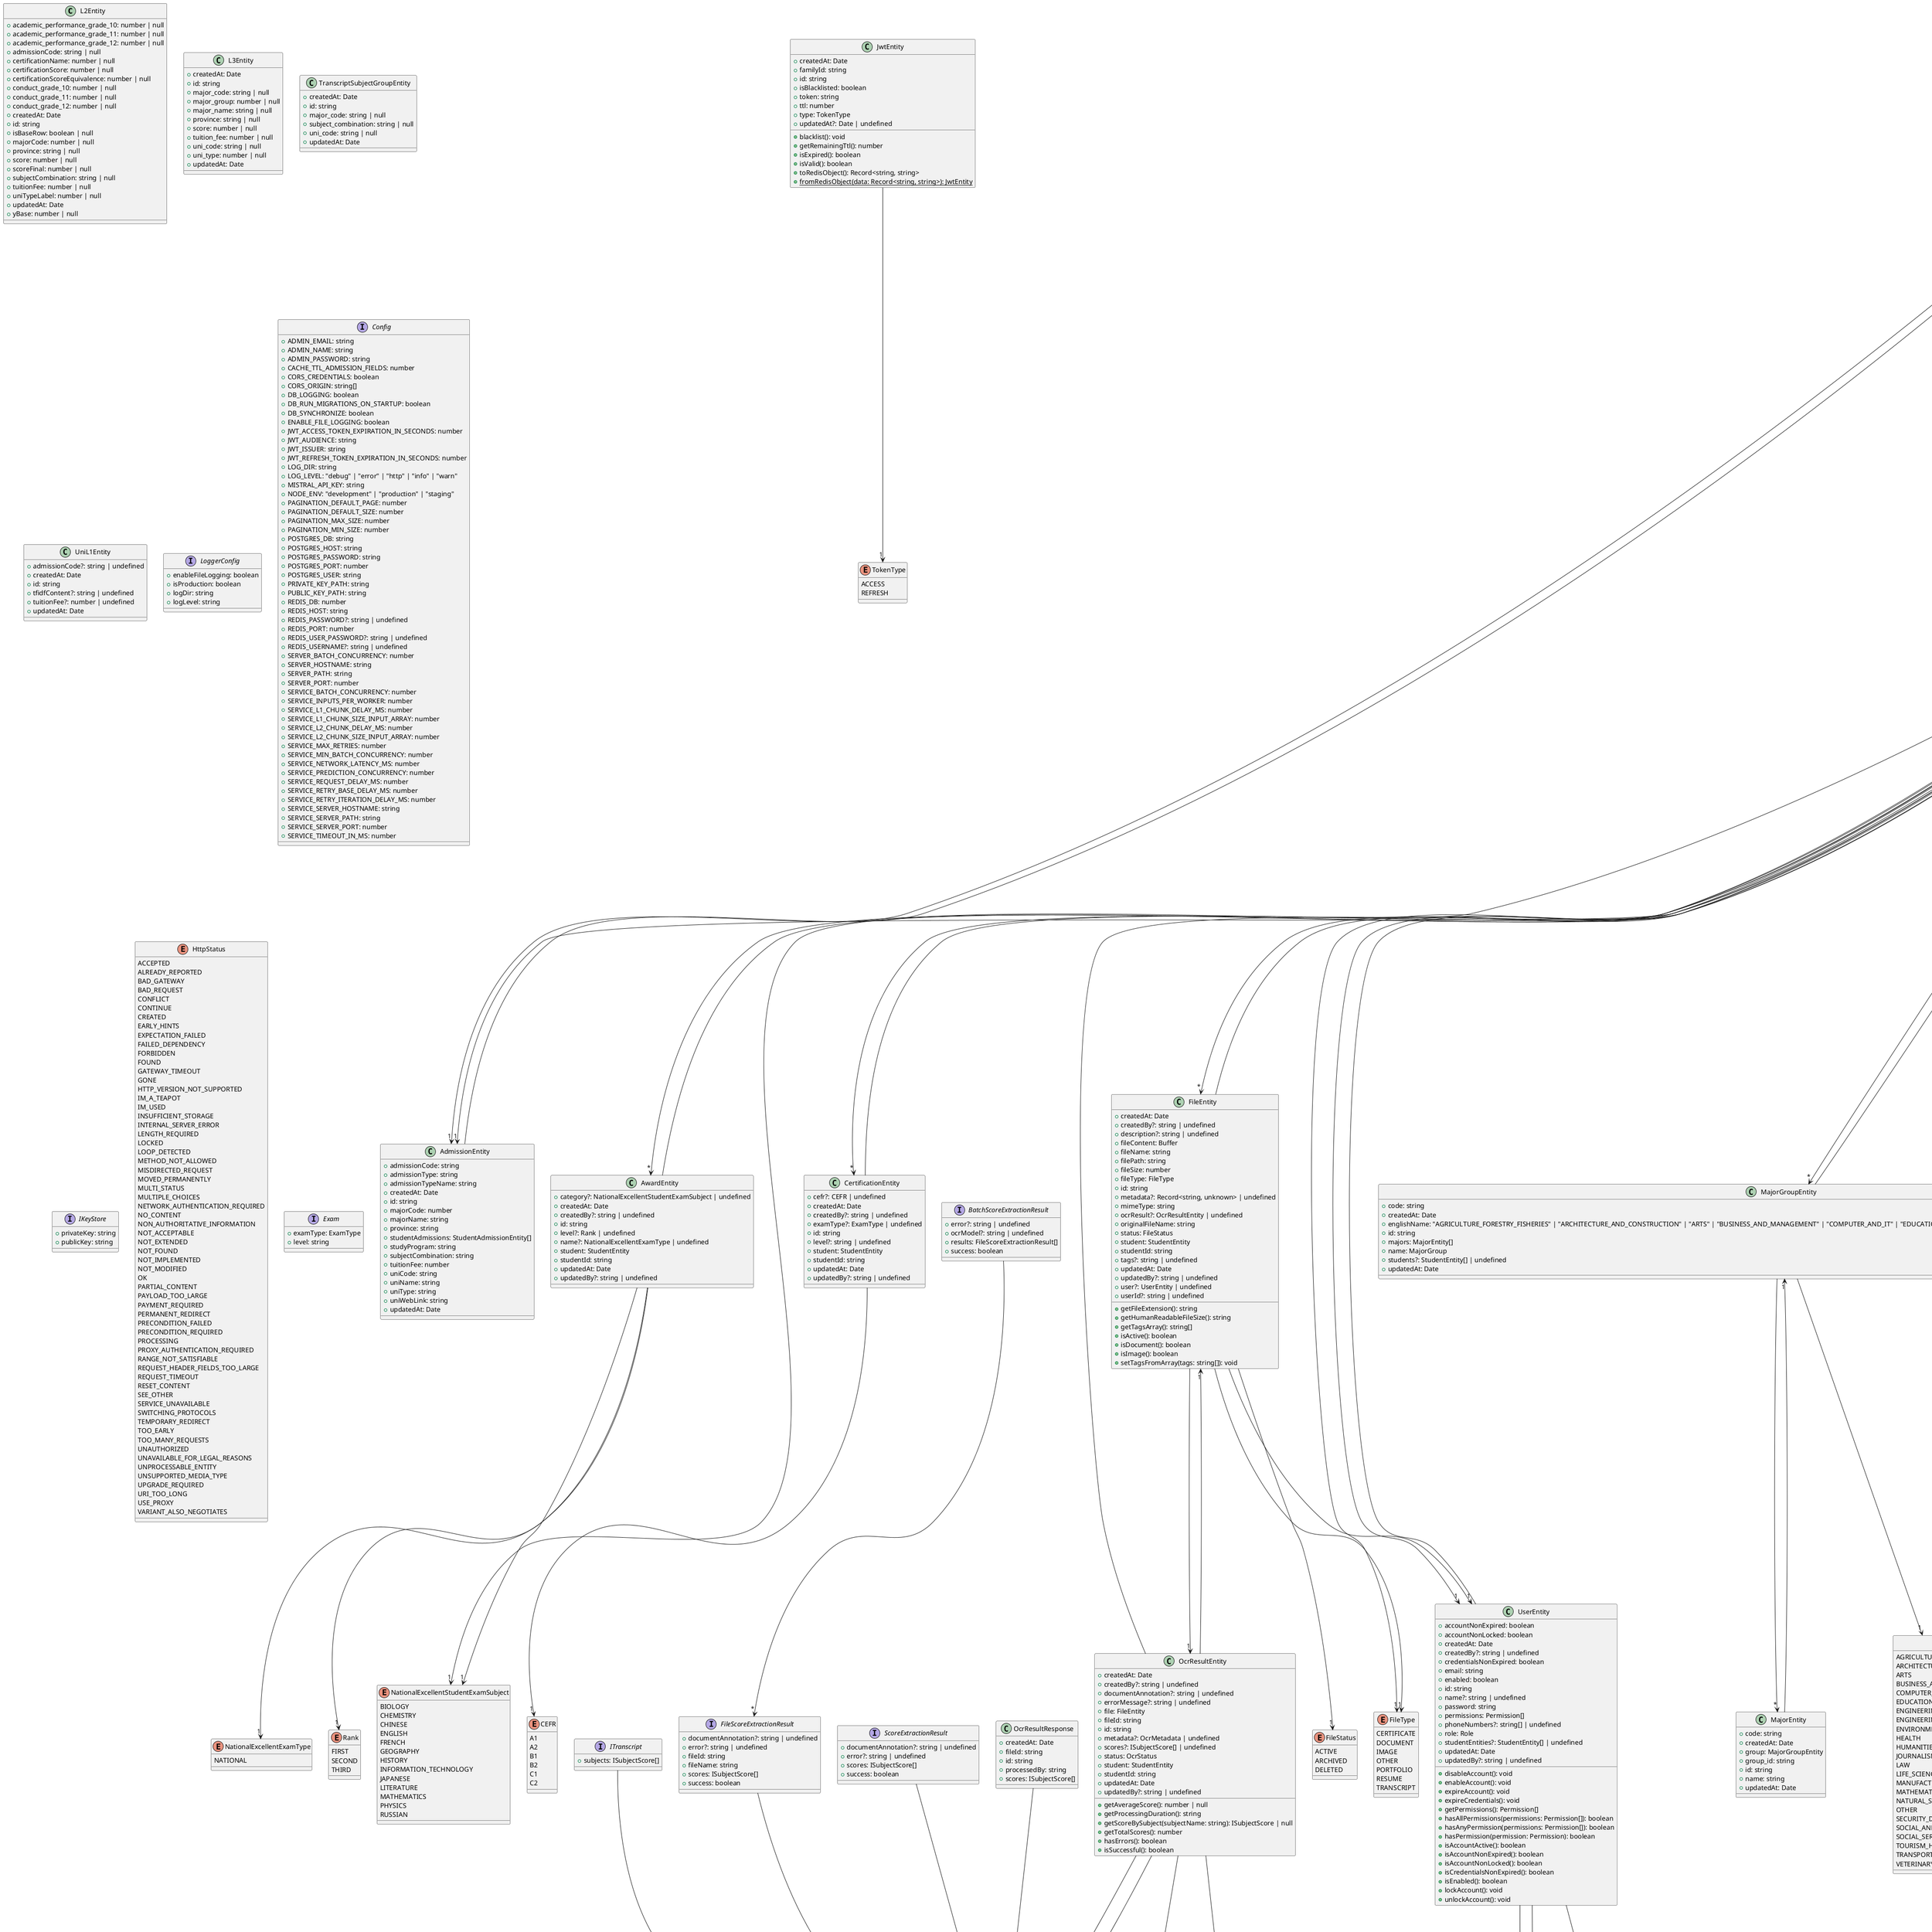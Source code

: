 @startuml
class L2Entity {
    +academic_performance_grade_10: number | null
    +academic_performance_grade_11: number | null
    +academic_performance_grade_12: number | null
    +admissionCode: string | null
    +certificationName: number | null
    +certificationScore: number | null
    +certificationScoreEquivalence: number | null
    +conduct_grade_10: number | null
    +conduct_grade_11: number | null
    +conduct_grade_12: number | null
    +createdAt: Date
    +id: string
    +isBaseRow: boolean | null
    +majorCode: number | null
    +province: string | null
    +score: number | null
    +scoreFinal: number | null
    +subjectCombination: string | null
    +tuitionFee: number | null
    +uniTypeLabel: number | null
    +updatedAt: Date
    +yBase: number | null
}
class L3Entity {
    +createdAt: Date
    +id: string
    +major_code: string | null
    +major_group: number | null
    +major_name: string | null
    +province: string | null
    +score: number | null
    +tuition_fee: number | null
    +uni_code: string | null
    +uni_type: number | null
    +updatedAt: Date
}
class TranscriptSubjectGroupEntity {
    +createdAt: Date
    +id: string
    +major_code: string | null
    +subject_combination: string | null
    +uni_code: string | null
    +updatedAt: Date
}
class UniL1Entity {
    +admissionCode?: string | undefined
    +createdAt: Date
    +id: string
    +tfidfContent?: string | undefined
    +tuitionFee?: number | undefined
    +updatedAt: Date
}
interface LoggerConfig {
    +enableFileLogging: boolean
    +isProduction: boolean
    +logDir: string
    +logLevel: string
}
interface Config {
    +ADMIN_EMAIL: string
    +ADMIN_NAME: string
    +ADMIN_PASSWORD: string
    +CACHE_TTL_ADMISSION_FIELDS: number
    +CORS_CREDENTIALS: boolean
    +CORS_ORIGIN: string[]
    +DB_LOGGING: boolean
    +DB_RUN_MIGRATIONS_ON_STARTUP: boolean
    +DB_SYNCHRONIZE: boolean
    +ENABLE_FILE_LOGGING: boolean
    +JWT_ACCESS_TOKEN_EXPIRATION_IN_SECONDS: number
    +JWT_AUDIENCE: string
    +JWT_ISSUER: string
    +JWT_REFRESH_TOKEN_EXPIRATION_IN_SECONDS: number
    +LOG_DIR: string
    +LOG_LEVEL: "debug" | "error" | "http" | "info" | "warn"
    +MISTRAL_API_KEY: string
    +NODE_ENV: "development" | "production" | "staging"
    +PAGINATION_DEFAULT_PAGE: number
    +PAGINATION_DEFAULT_SIZE: number
    +PAGINATION_MAX_SIZE: number
    +PAGINATION_MIN_SIZE: number
    +POSTGRES_DB: string
    +POSTGRES_HOST: string
    +POSTGRES_PASSWORD: string
    +POSTGRES_PORT: number
    +POSTGRES_USER: string
    +PRIVATE_KEY_PATH: string
    +PUBLIC_KEY_PATH: string
    +REDIS_DB: number
    +REDIS_HOST: string
    +REDIS_PASSWORD?: string | undefined
    +REDIS_PORT: number
    +REDIS_USER_PASSWORD?: string | undefined
    +REDIS_USERNAME?: string | undefined
    +SERVER_BATCH_CONCURRENCY: number
    +SERVER_HOSTNAME: string
    +SERVER_PATH: string
    +SERVER_PORT: number
    +SERVICE_BATCH_CONCURRENCY: number
    +SERVICE_INPUTS_PER_WORKER: number
    +SERVICE_L1_CHUNK_DELAY_MS: number
    +SERVICE_L1_CHUNK_SIZE_INPUT_ARRAY: number
    +SERVICE_L2_CHUNK_DELAY_MS: number
    +SERVICE_L2_CHUNK_SIZE_INPUT_ARRAY: number
    +SERVICE_MAX_RETRIES: number
    +SERVICE_MIN_BATCH_CONCURRENCY: number
    +SERVICE_NETWORK_LATENCY_MS: number
    +SERVICE_PREDICTION_CONCURRENCY: number
    +SERVICE_REQUEST_DELAY_MS: number
    +SERVICE_RETRY_BASE_DELAY_MS: number
    +SERVICE_RETRY_ITERATION_DELAY_MS: number
    +SERVICE_SERVER_HOSTNAME: string
    +SERVICE_SERVER_PATH: string
    +SERVICE_SERVER_PORT: number
    +SERVICE_TIMEOUT_IN_MS: number
}
interface IKeyStore {
    +privateKey: string
    +publicKey: string
}
enum TokenType {
    ACCESS
    REFRESH
}
class JwtEntity {
    +createdAt: Date
    +familyId: string
    +id: string
    +isBlacklisted: boolean
    +token: string
    +ttl: number
    +type: TokenType
    +updatedAt?: Date | undefined
    +blacklist(): void
    +getRemainingTtl(): number
    +isExpired(): boolean
    +isValid(): boolean
    +toRedisObject(): Record<string, string>
    +{static} fromRedisObject(data: Record<string, string>): JwtEntity
}
class StudentAdmissionEntity {
    +admission: AdmissionEntity
    +admissionId: string
    +createdAt: Date
    +id: string
    +student: StudentEntity
    +studentId: string
    +updatedAt: Date
}
class AdmissionEntity {
    +admissionCode: string
    +admissionType: string
    +admissionTypeName: string
    +createdAt: Date
    +id: string
    +majorCode: number
    +majorName: string
    +province: string
    +studentAdmissions: StudentAdmissionEntity[]
    +studyProgram: string
    +subjectCombination: string
    +tuitionFee: number
    +uniCode: string
    +uniName: string
    +uniType: string
    +uniWebLink: string
    +updatedAt: Date
}
enum NationalExcellentExamType {
    NATIONAL
}
enum NationalExcellentStudentExamSubject {
    BIOLOGY
    CHEMISTRY
    CHINESE
    ENGLISH
    FRENCH
    GEOGRAPHY
    HISTORY
    INFORMATION_TECHNOLOGY
    JAPANESE
    LITERATURE
    MATHEMATICS
    PHYSICS
    RUSSIAN
}
enum Rank {
    FIRST
    SECOND
    THIRD
}
class AwardEntity {
    +category?: NationalExcellentStudentExamSubject | undefined
    +createdAt: Date
    +createdBy?: string | undefined
    +id: string
    +level?: Rank | undefined
    +name?: NationalExcellentExamType | undefined
    +student: StudentEntity
    +studentId: string
    +updatedAt: Date
    +updatedBy?: string | undefined
}
enum HttpStatus {
    ACCEPTED
    ALREADY_REPORTED
    BAD_GATEWAY
    BAD_REQUEST
    CONFLICT
    CONTINUE
    CREATED
    EARLY_HINTS
    EXPECTATION_FAILED
    FAILED_DEPENDENCY
    FORBIDDEN
    FOUND
    GATEWAY_TIMEOUT
    GONE
    HTTP_VERSION_NOT_SUPPORTED
    IM_A_TEAPOT
    IM_USED
    INSUFFICIENT_STORAGE
    INTERNAL_SERVER_ERROR
    LENGTH_REQUIRED
    LOCKED
    LOOP_DETECTED
    METHOD_NOT_ALLOWED
    MISDIRECTED_REQUEST
    MOVED_PERMANENTLY
    MULTI_STATUS
    MULTIPLE_CHOICES
    NETWORK_AUTHENTICATION_REQUIRED
    NO_CONTENT
    NON_AUTHORITATIVE_INFORMATION
    NOT_ACCEPTABLE
    NOT_EXTENDED
    NOT_FOUND
    NOT_IMPLEMENTED
    NOT_MODIFIED
    OK
    PARTIAL_CONTENT
    PAYLOAD_TOO_LARGE
    PAYMENT_REQUIRED
    PERMANENT_REDIRECT
    PRECONDITION_FAILED
    PRECONDITION_REQUIRED
    PROCESSING
    PROXY_AUTHENTICATION_REQUIRED
    RANGE_NOT_SATISFIABLE
    REQUEST_HEADER_FIELDS_TOO_LARGE
    REQUEST_TIMEOUT
    RESET_CONTENT
    SEE_OTHER
    SERVICE_UNAVAILABLE
    SWITCHING_PROTOCOLS
    TEMPORARY_REDIRECT
    TOO_EARLY
    TOO_MANY_REQUESTS
    UNAUTHORIZED
    UNAVAILABLE_FOR_LEGAL_REASONS
    UNPROCESSABLE_ENTITY
    UNSUPPORTED_MEDIA_TYPE
    UPGRADE_REQUIRED
    URI_TOO_LONG
    USE_PROXY
    VARIANT_ALSO_NEGOTIATES
}
class HttpException extends Error implements Exception {
    +status: number
}
class ValidationException extends HttpException {
    +validationErrors: Record<string, string>
}
enum CCNNType {
    IELTS
    JLPT
    TOEFL_CBT
    TOEFL_iBT
    TOEFL_Paper
    TOEIC
}
enum CCQTType {
    A-Level
    ACT
    Duolingo English Test
    IB
    OSSD
    PTE Academic
    SAT
}
enum DGNLType {
    HSA
    TSA
    VNUHCM
}
interface Exam {
    +examType: ExamType
    +level: string
}
interface ExamTypeValueMap {
    +CCNN: CCNNType
    +CCQT: CCQTType
    +DGNL: DGNLType
}
enum CEFR {
    A1
    A2
    B1
    B2
    C1
    C2
}
class CertificationEntity {
    +cefr?: CEFR | undefined
    +createdAt: Date
    +createdBy?: string | undefined
    +examType?: ExamType | undefined
    +id: string
    +level?: string | undefined
    +student: StudentEntity
    +studentId: string
    +updatedAt: Date
    +updatedBy?: string | undefined
}
enum VietnameseSubject {
    BIEU_DIEN_NGHE_THUAT
    CONG_NGHE
    DIA_LY
    DOC_HIEU
    DOC_KE_DIEN_CAM
    GDKTPL
    HAT
    HAT_BIEU_DIEN_NHAC_CU
    HAT_MUA
    HINH_HOA
    HOA_HOC
    KY_XUONG_AM
    LICH_SU
    NANG_KHIEU
    NANG_KHIEU_1
    NANG_KHIEU_2
    NANG_KHIEU_AM_NHAC_1
    NANG_KHIEU_AM_NHAC_2
    NANG_KHIEU_BAO_CHI
    NANG_KHIEU_MAM_NON_1
    NANG_KHIEU_MAM_NON_2
    NANG_KHIEU_SKDA_1
    NANG_KHIEU_SKDA_2
    NANG_KHIEU_TDTT
    NANG_KHIEU_VE
    NGU_VAN
    SINH_HOC
    TIENG_ANH
    TIENG_DUC
    TIENG_NGA
    TIENG_NHAT
    TIENG_PHAP
    TIENG_TRUNG
    TIN_HOC
    TOAN
    TRANG_TRI
    TU_DUY_GIAI_QUYET_NGU_VAN_DE
    VAT_LY
    VE_HINH_HOA_MY_THUAT
    VE_MY_THUAT
    VE_TRANG_TRI_MAU
    XAY_DUNG_KICH_BAN_SU_KIEN
    XUONG_AM
}
enum TranscriptSubject {
    CONG_NGHE
    DIA_LY
    GDKTPL
    HOA_HOC
    LICH_SU
    NGU_VAN
    SINH_HOC
    TIENG_ANH
    TIENG_DUC
    TIENG_NGA
    TIENG_NHAT
    TIENG_PHAP
    TIENG_TRUNG
    TIN_HOC
    TOAN
    VAT_LY
}
interface ISubjectScore {
    +name: TranscriptSubject
    +score: number
}
interface ITranscript {
    +subjects: ISubjectScore[]
}
class SubjectScore implements ISubjectScore {
    +name: TranscriptSubject
    +score: number
}
interface BatchScoreExtractionResult {
    +error?: string | undefined
    +ocrModel?: string | undefined
    +results: FileScoreExtractionResult[]
    +success: boolean
}
interface FileScoreExtractionResult {
    +documentAnnotation?: string | undefined
    +error?: string | undefined
    +fileId: string
    +fileName: string
    +scores: ISubjectScore[]
    +success: boolean
}
interface ScoreExtractionResult {
    +documentAnnotation?: string | undefined
    +error?: string | undefined
    +scores: ISubjectScore[]
    +success: boolean
}
class OcrResultResponse {
    +createdAt: Date
    +fileId: string
    +id: string
    +processedBy: string
    +scores: ISubjectScore[]
}
enum OcrStatus {
    COMPLETED
    FAILED
    PROCESSING
}
interface OcrMetadata {
    +extractedAt: Date
    +failedFiles: number
    +ocrModel?: string | undefined
    +processingTimeMs: number
    +successfulFiles: number
    +totalFilesProcessed: number
}
class OcrResultEntity {
    +createdAt: Date
    +createdBy?: string | undefined
    +documentAnnotation?: string | undefined
    +errorMessage?: string | undefined
    +file: FileEntity
    +fileId: string
    +id: string
    +metadata?: OcrMetadata | undefined
    +scores?: ISubjectScore[] | undefined
    +status: OcrStatus
    +student: StudentEntity
    +studentId: string
    +updatedAt: Date
    +updatedBy?: string | undefined
    +getAverageScore(): number | null
    +getProcessingDuration(): string
    +getScoreBySubject(subjectName: string): ISubjectScore | null
    +getTotalScores(): number
    +hasErrors(): boolean
    +isSuccessful(): boolean
}
enum FileStatus {
    ACTIVE
    ARCHIVED
    DELETED
}
enum FileType {
    CERTIFICATE
    DOCUMENT
    IMAGE
    OTHER
    PORTFOLIO
    RESUME
    TRANSCRIPT
}
class FileEntity {
    +createdAt: Date
    +createdBy?: string | undefined
    +description?: string | undefined
    +fileContent: Buffer
    +fileName: string
    +filePath: string
    +fileSize: number
    +fileType: FileType
    +id: string
    +metadata?: Record<string, unknown> | undefined
    +mimeType: string
    +ocrResult?: OcrResultEntity | undefined
    +originalFileName: string
    +status: FileStatus
    +student: StudentEntity
    +studentId: string
    +tags?: string | undefined
    +updatedAt: Date
    +updatedBy?: string | undefined
    +user?: UserEntity | undefined
    +userId?: string | undefined
    +getFileExtension(): string
    +getHumanReadableFileSize(): string
    +getTagsArray(): string[]
    +isActive(): boolean
    +isDocument(): boolean
    +isImage(): boolean
    +setTagsFromArray(tags: string[]): void
}
class MajorEntity {
    +code: string
    +createdAt: Date
    +group: MajorGroupEntity
    +group_id: string
    +id: string
    +name: string
    +updatedAt: Date
}
enum MajorGroup {
    AGRICULTURE_FORESTRY_FISHERIES
    ARCHITECTURE_AND_CONSTRUCTION
    ARTS
    BUSINESS_AND_MANAGEMENT
    COMPUTER_AND_IT
    EDUCATION_AND_TEACHER_TRAINING
    ENGINEERING
    ENGINEERING_TECHNOLOGY
    ENVIRONMENT_AND_PROTECTION
    HEALTH
    HUMANITIES
    JOURNALISM_AND_INFORMATION
    LAW
    LIFE_SCIENCES
    MANUFACTURING_AND_PROCESSING
    MATHEMATICS_AND_STATISTICS
    NATURAL_SCIENCES
    OTHER
    SECURITY_DEFENSE
    SOCIAL_AND_BEHAVIORAL_SCIENCES
    SOCIAL_SERVICES
    TOURISM_HOSPITALITY_SPORTS_PERSONAL
    TRANSPORT_SERVICES
    VETERINARY
}
class MajorGroupEntity {
    +code: string
    +createdAt: Date
    +englishName: "AGRICULTURE_FORESTRY_FISHERIES" | "ARCHITECTURE_AND_CONSTRUCTION" | "ARTS" | "BUSINESS_AND_MANAGEMENT" | "COMPUTER_AND_IT" | "EDUCATION_AND_TEACHER_TRAINING" | "ENGINEERING" | ... 16 more ... | "VETERINARY"
    +id: string
    +majors: MajorEntity[]
    +name: MajorGroup
    +students?: StudentEntity[] | undefined
    +updatedAt: Date
}
enum HsgSubject {
    ANH
    DIA
    HOA
    LY
    SINH
    SU
    TIENG_NGA
    TIENG_NHAT
    TIENG_PHAP
    TIENG_TRUNG
    TIN
    TOAN
    VAN
}
class HTTPValidationError {
    +detail: ValidationError[]
}
class L1BatchRequest {
    +items: UserInputL1[]
}
class L1PredictResult {
    +loai_uu_tien: string
    +ma_xet_tuyen: Record<string, number>
}
class L2BatchRequest {
    +items: UserInputL2[]
}
class L2PredictResult {
    +ma_xet_tuyen: string
    +score: number
}
class UserInputL1 {
    +ahld?: number | undefined
    +cong_lap: number
    +dan_toc_thieu_so?: number | undefined
    +haimuoi_huyen_ngheo_tnb?: number | undefined
    +hoc_phi: number
    +hsg_1?: number | HsgSubject | undefined
    +hsg_2?: number | HsgSubject | undefined
    +hsg_3?: number | HsgSubject | undefined
    +nhom_nganh: number
    +tinh_tp: string
}
class UserInputL2 {
    +cong_lap: number
    +diem_ccta?: string | undefined
    +diem_chuan: number
    +hk10: number
    +hk11: number
    +hk12: number
    +hl10: number
    +hl11: number
    +hl12: number
    +hoc_phi: number
    +nhom_nganh: number
    +ten_ccta?: string | undefined
    +tinh_tp: string
    +to_hop_mon: string
}
class ValidationError {
    +loc: (string | number)[]
    +msg: string
    +type: string
}
enum PredictionResultStatus {
    COMPLETED
    FAILED
    PARTIAL
    PROCESSING
}
class PredictionResultEntity {
    +createdAt: Date
    +createdBy: string
    +id: string
    +l1PredictResults: L1PredictResult[]
    +l2PredictResults: L2PredictResult[]
    +status: PredictionResultStatus
    +student: StudentEntity
    +studentId: string
    +updatedAt: Date
    +updatedBy: string
    +userId?: string | undefined
}
enum SpecialStudentCase {
    ETHNIC_MINORITY_STUDENT
    HEROES_AND_CONTRIBUTORS
    TRANSFER_STUDENT
    VERY_FEW_ETHNIC_MINORITY
}
enum UniType {
    PRIVATE
    PUBLIC
}
enum VietnamSouthernProvinces {
    AN_GIANG
    BAC_LIEU
    BEN_TRE
    BINH_DUONG
    BINH_PHUOC
    CA_MAU
    CAN_THO
    DA_LAT
    DONG_NAI
    DONG_THAP
    HAU_GIANG
    HO_CHI_MINH
    KIEN_GIANG
    LONG_AN
    SOC_TRANG
    TAY_NINH
    TIEN_GIANG
    TRA_VINH
    VINH_LONG
    VUNG_TAU
}
interface AcademicPerformanceData {
    +academicPerformance: string
    +grade: number
}
interface AptitudeTestData {
    +examType: ExamType
    +score: number
}
interface ConductData {
    +conduct: string
    +grade: number
}
interface ExamSubjectData {
    +name: VietnameseSubject
    +score: number
}
interface NationalExamData {
    +name: VietnameseSubject
    +score: number
}
interface TalentExamData {
    +name: VietnameseSubject
    +score: number
}
class StudentEntity {
    +academicPerformances?: AcademicPerformanceData[] | undefined
    +aptitudeTestScore?: AptitudeTestData | undefined
    +awards?: AwardEntity[] | undefined
    +certifications?: CertificationEntity[] | undefined
    +conducts?: ConductData[] | undefined
    +createdAt: Date
    +createdBy?: string | undefined
    +files?: FileEntity[] | undefined
    +id: string
    +majorGroupsEntities?: MajorGroupEntity[] | undefined
    +majors?: MajorGroup[] | undefined
    +maxBudget?: number | undefined
    +minBudget?: number | undefined
    +nationalExams?: NationalExamData[] | undefined
    +predictionResult?: PredictionResultEntity | undefined
    +province?: VietnamSouthernProvinces | undefined
    +specialStudentCases?: SpecialStudentCase[] | undefined
    +studentAdmissions?: StudentAdmissionEntity[] | undefined
    +talentScores?: TalentExamData[] | undefined
    +uniType?: UniType | undefined
    +updatedAt: Date
    +updatedBy?: string | undefined
    +user?: UserEntity | undefined
    +userId?: string | undefined
    +vsatScores?: ExamSubjectData[] | undefined
    +addAcademicPerformance(academicPerformance: string, grade: number): void
    +addAdmission(admission: AdmissionEntity): void
    +addConduct(conduct: string, grade: number): void
    +addTalentScore(subjectName: VietnameseSubject, score: number): void
    +clearAdmissions(): void
    +getAcademicPerformanceByGrade(grade: number): AcademicPerformanceData | null
    +getActiveFiles(): FileEntity[]
    +getAptitudeTestScore(): number | undefined
    +getAptitudeTestType(): ExamType | undefined
    +getAwardsByCategory(category: NationalExcellentStudentExamSubject): AwardEntity[]
    +getBudgetRangeString(): string
    +getCertificationsByExamType(type: "CCNN" | "CCQT" | "ĐGNL"): CertificationEntity[]
    +getConductByGrade(grade: number): ConductData | null
    +getFilesByType(fileType: FileType): FileEntity[]
    +getFilesCountByType(): Record<FileType, number>
    +getLatestAcademicPerformance(): AcademicPerformanceData | null
    +getLatestConduct(): ConductData | null
    +getRecentFiles(days?: number): FileEntity[]
    +getSubjectScore(subjectName: VietnameseSubject): number | null
    +getTalentScore(subjectName: VietnameseSubject): number | null
    +getTotalFileSize(): number
    +getTotalNationalExamScore(): number
    +getTotalTalentScore(): number
    +getTotalVSATScore(): number
    +getUserEmail(): string | null
    +getVSATScore(index: number): number | undefined
    +getVSATScoreByName(subjectName: VietnameseSubject): number | undefined
    +hasAcademicPerformanceData(): boolean
    +hasAptitudeTestScore(): boolean
    +hasCertificationExamType(type: "CCNN" | "CCQT" | "ĐGNL"): boolean
    +hasConductData(): boolean
    +hasFileType(fileType: FileType): boolean
    +hasTalentScores(): boolean
    +hasUser(): boolean
    +hasValidNationalExamData(): boolean
    +hasValidVSATScores(): boolean
    +isBudgetRangeValid(): boolean
    +isWithinBudget(amount: number): boolean
    +removeAdmission(admissionId: string): void
    +setAcademicPerformance(academicPerformanceDataArray: AcademicPerformanceData[]): void
    +setAdmissions(admissions: AdmissionEntity[]): void
    +setAptitudeTest(examType: ExamType, score: number): void
    +setConduct(conductData: ConductData[]): void
    +setTalentScores(talentScores: TalentExamData[]): void
    +setVSATScores(vsatScores: ExamSubjectData[]): void
    +setVSATScoresFromNumbers(scores: number[], subjectNames?: VietnameseSubject[] | undefined): void
}
enum Permission {
    ADMIN_ACCESS
    ADMIN_SYSTEM_CONFIG
    ADMIN_USER_MANAGEMENT
    API_DELETE
    API_READ
    API_WRITE
    FILE_CREATE
    FILE_DELETE
    FILE_READ
    FILE_UPDATE
    PROFILE_CREATE_OWN
    PROFILE_READ_ANY
    PROFILE_READ_OWN
    PROFILE_UPDATE_ANY
    PROFILE_UPDATE_OWN
    USER_CREATE
    USER_DELETE
    USER_LIST
    USER_READ
    USER_UPDATE
}
enum Role {
    ADMIN
    ANONYMOUS
    MODERATOR
    USER
}
class UserEntity {
    +accountNonExpired: boolean
    +accountNonLocked: boolean
    +createdAt: Date
    +createdBy?: string | undefined
    +credentialsNonExpired: boolean
    +email: string
    +enabled: boolean
    +id: string
    +name?: string | undefined
    +password: string
    +permissions: Permission[]
    +phoneNumbers?: string[] | undefined
    +role: Role
    +studentEntities?: StudentEntity[] | undefined
    +updatedAt: Date
    +updatedBy?: string | undefined
    +disableAccount(): void
    +enableAccount(): void
    +expireAccount(): void
    +expireCredentials(): void
    +getPermissions(): Permission[]
    +hasAllPermissions(permissions: Permission[]): boolean
    +hasAnyPermission(permissions: Permission[]): boolean
    +hasPermission(permission: Permission): boolean
    +isAccountActive(): boolean
    +isAccountNonExpired(): boolean
    +isAccountNonLocked(): boolean
    +isCredentialsNonExpired(): boolean
    +isEnabled(): boolean
    +lockAccount(): void
    +unlockAccount(): void
}
JwtEntity --> "1" TokenType
StudentAdmissionEntity --> "1" AdmissionEntity
StudentAdmissionEntity --> "1" StudentEntity
AdmissionEntity --> "*" StudentAdmissionEntity
AwardEntity --> "1" NationalExcellentStudentExamSubject
AwardEntity --> "1" Rank
AwardEntity --> "1" NationalExcellentExamType
AwardEntity --> "1" StudentEntity
ExamTypeValueMap --> "1" CCNNType
ExamTypeValueMap --> "1" CCQTType
ExamTypeValueMap --> "1" DGNLType
CertificationEntity --> "1" CEFR
CertificationEntity --> "1" StudentEntity
ISubjectScore --> "1" TranscriptSubject
ITranscript --> "*" ISubjectScore
SubjectScore --> "1" TranscriptSubject
BatchScoreExtractionResult --> "*" FileScoreExtractionResult
FileScoreExtractionResult --> "*" ISubjectScore
ScoreExtractionResult --> "*" ISubjectScore
OcrResultResponse --> "*" ISubjectScore
OcrResultEntity --> "1" FileEntity
OcrResultEntity --> "1" OcrMetadata
OcrResultEntity --> "*" ISubjectScore
OcrResultEntity --> "1" OcrStatus
OcrResultEntity --> "1" StudentEntity
OcrResultEntity --> "1" ISubjectScore
FileEntity --> "1" FileType
FileEntity --> "1" OcrResultEntity
FileEntity --> "1" FileStatus
FileEntity --> "1" StudentEntity
FileEntity --> "1" UserEntity
MajorEntity --> "1" MajorGroupEntity
MajorGroupEntity --> "*" MajorEntity
MajorGroupEntity --> "1" MajorGroup
MajorGroupEntity --> "*" StudentEntity
HTTPValidationError --> "*" ValidationError
L1BatchRequest --> "*" UserInputL1
L2BatchRequest --> "*" UserInputL2
UserInputL1 --> "1" HsgSubject
PredictionResultEntity --> "*" L1PredictResult
PredictionResultEntity --> "*" L2PredictResult
PredictionResultEntity --> "1" PredictionResultStatus
PredictionResultEntity --> "1" StudentEntity
ExamSubjectData --> "1" VietnameseSubject
NationalExamData --> "1" VietnameseSubject
TalentExamData --> "1" VietnameseSubject
StudentEntity --> "*" AcademicPerformanceData
StudentEntity --> "1" AptitudeTestData
StudentEntity --> "*" AwardEntity
StudentEntity --> "*" CertificationEntity
StudentEntity --> "*" ConductData
StudentEntity --> "*" FileEntity
StudentEntity --> "*" MajorGroupEntity
StudentEntity --> "*" MajorGroup
StudentEntity --> "*" NationalExamData
StudentEntity --> "1" PredictionResultEntity
StudentEntity --> "1" VietnamSouthernProvinces
StudentEntity --> "*" SpecialStudentCase
StudentEntity --> "*" StudentAdmissionEntity
StudentEntity --> "*" TalentExamData
StudentEntity --> "1" UniType
StudentEntity --> "1" UserEntity
StudentEntity --> "*" ExamSubjectData
StudentEntity --> "1" AdmissionEntity
StudentEntity --> "1" VietnameseSubject
StudentEntity --> "1" AcademicPerformanceData
StudentEntity --> "1" NationalExcellentStudentExamSubject
StudentEntity --> "1" ConductData
StudentEntity --> "1" FileType
StudentEntity --> "1" TalentExamData
StudentEntity --> "1" ExamSubjectData
UserEntity --> "*" Permission
UserEntity --> "1" Role
UserEntity --> "*" StudentEntity
UserEntity --> "1" Permission
@enduml